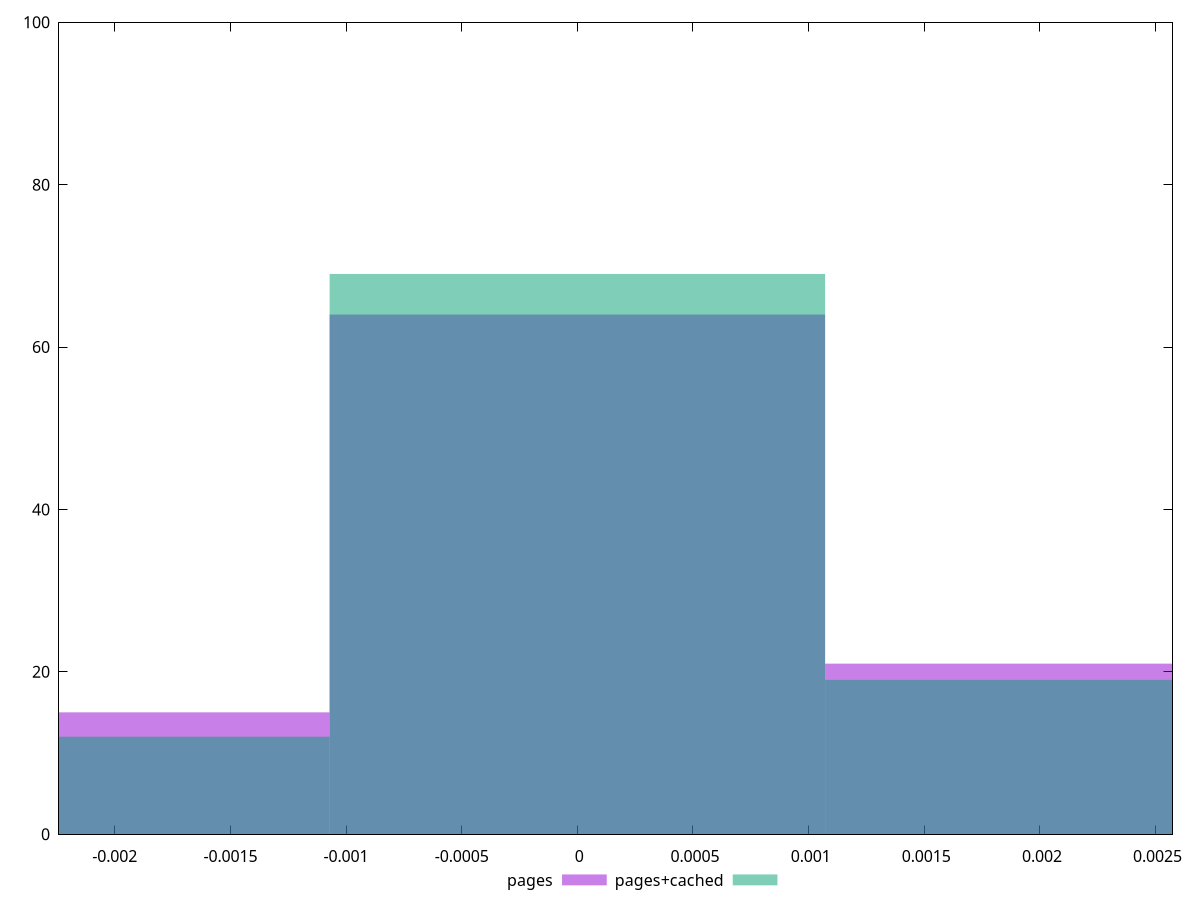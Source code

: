 reset

$pages <<EOF
0 64
-0.0021425038926663766 15
0.0021425038926663766 21
EOF

$pagesCached <<EOF
-0.0021425038926663766 12
0 69
0.0021425038926663766 19
EOF

set key outside below
set boxwidth 0.0021425038926663766
set xrange [-0.002241393143644719:0.0025733938244588256]
set yrange [0:100]
set trange [0:100]
set style fill transparent solid 0.5 noborder
set terminal svg size 640, 500 enhanced background rgb 'white'
set output "report_00025_2021-02-22T21:38:55.199Z/meta/pScore-difference/comparison/histogram/0_vs_1.svg"

plot $pages title "pages" with boxes, \
     $pagesCached title "pages+cached" with boxes

reset
